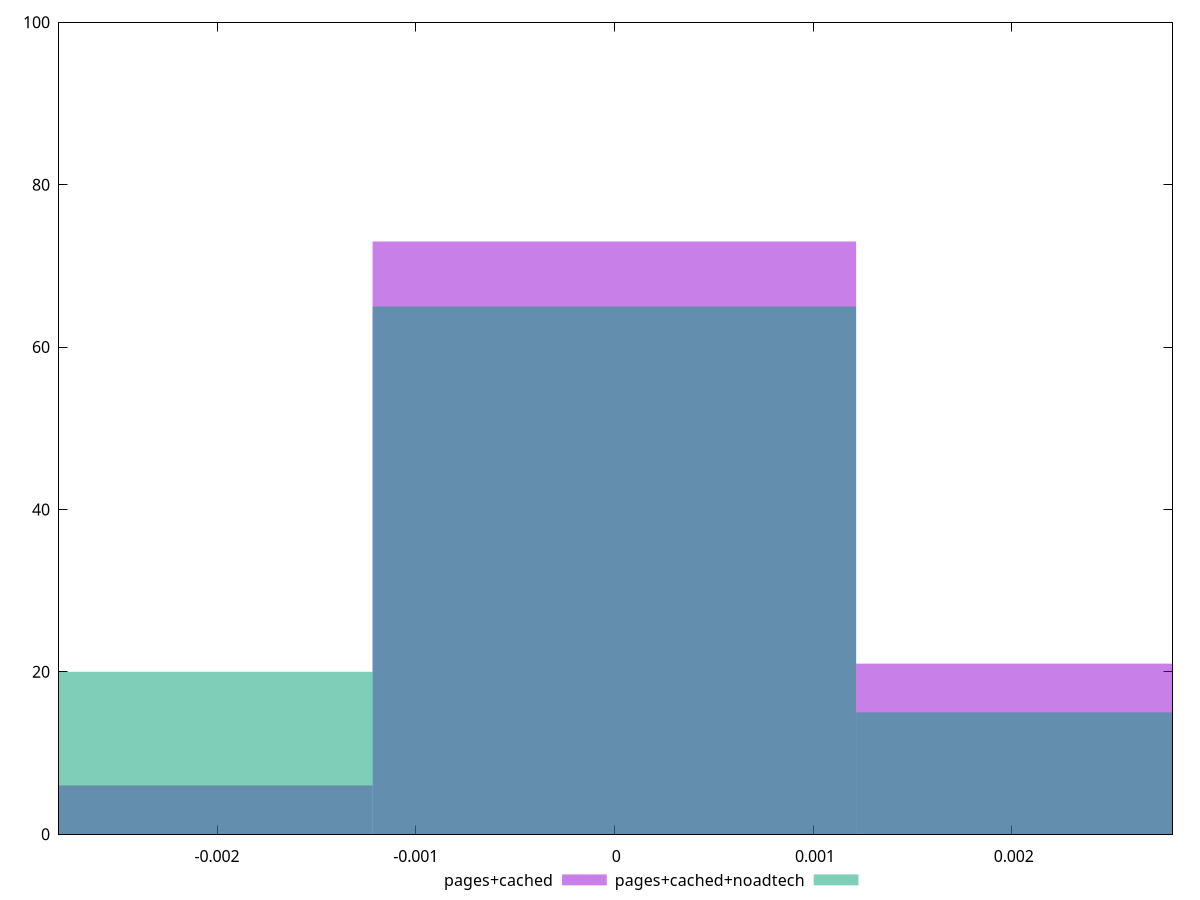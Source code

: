 reset

$pagesCached <<EOF
0.0024338576926932493 21
0 73
-0.0024338576926932493 6
EOF

$pagesCachedNoadtech <<EOF
0 65
-0.0024338576926932493 20
0.0024338576926932493 15
EOF

set key outside below
set boxwidth 0.0024338576926932493
set xrange [-0.0027954079311180145:0.00280940376796531]
set yrange [0:100]
set trange [0:100]
set style fill transparent solid 0.5 noborder
set terminal svg size 640, 500 enhanced background rgb 'white'
set output "report_00017_2021-02-10T15-08-03.406Z/meta/pScore-difference/comparison/histogram/1_vs_2.svg"

plot $pagesCached title "pages+cached" with boxes, \
     $pagesCachedNoadtech title "pages+cached+noadtech" with boxes

reset
